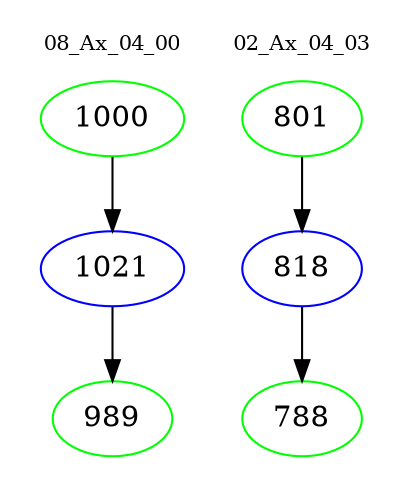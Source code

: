 digraph{
subgraph cluster_0 {
color = white
label = "08_Ax_04_00";
fontsize=10;
T0_1000 [label="1000", color="green"]
T0_1000 -> T0_1021 [color="black"]
T0_1021 [label="1021", color="blue"]
T0_1021 -> T0_989 [color="black"]
T0_989 [label="989", color="green"]
}
subgraph cluster_1 {
color = white
label = "02_Ax_04_03";
fontsize=10;
T1_801 [label="801", color="green"]
T1_801 -> T1_818 [color="black"]
T1_818 [label="818", color="blue"]
T1_818 -> T1_788 [color="black"]
T1_788 [label="788", color="green"]
}
}
